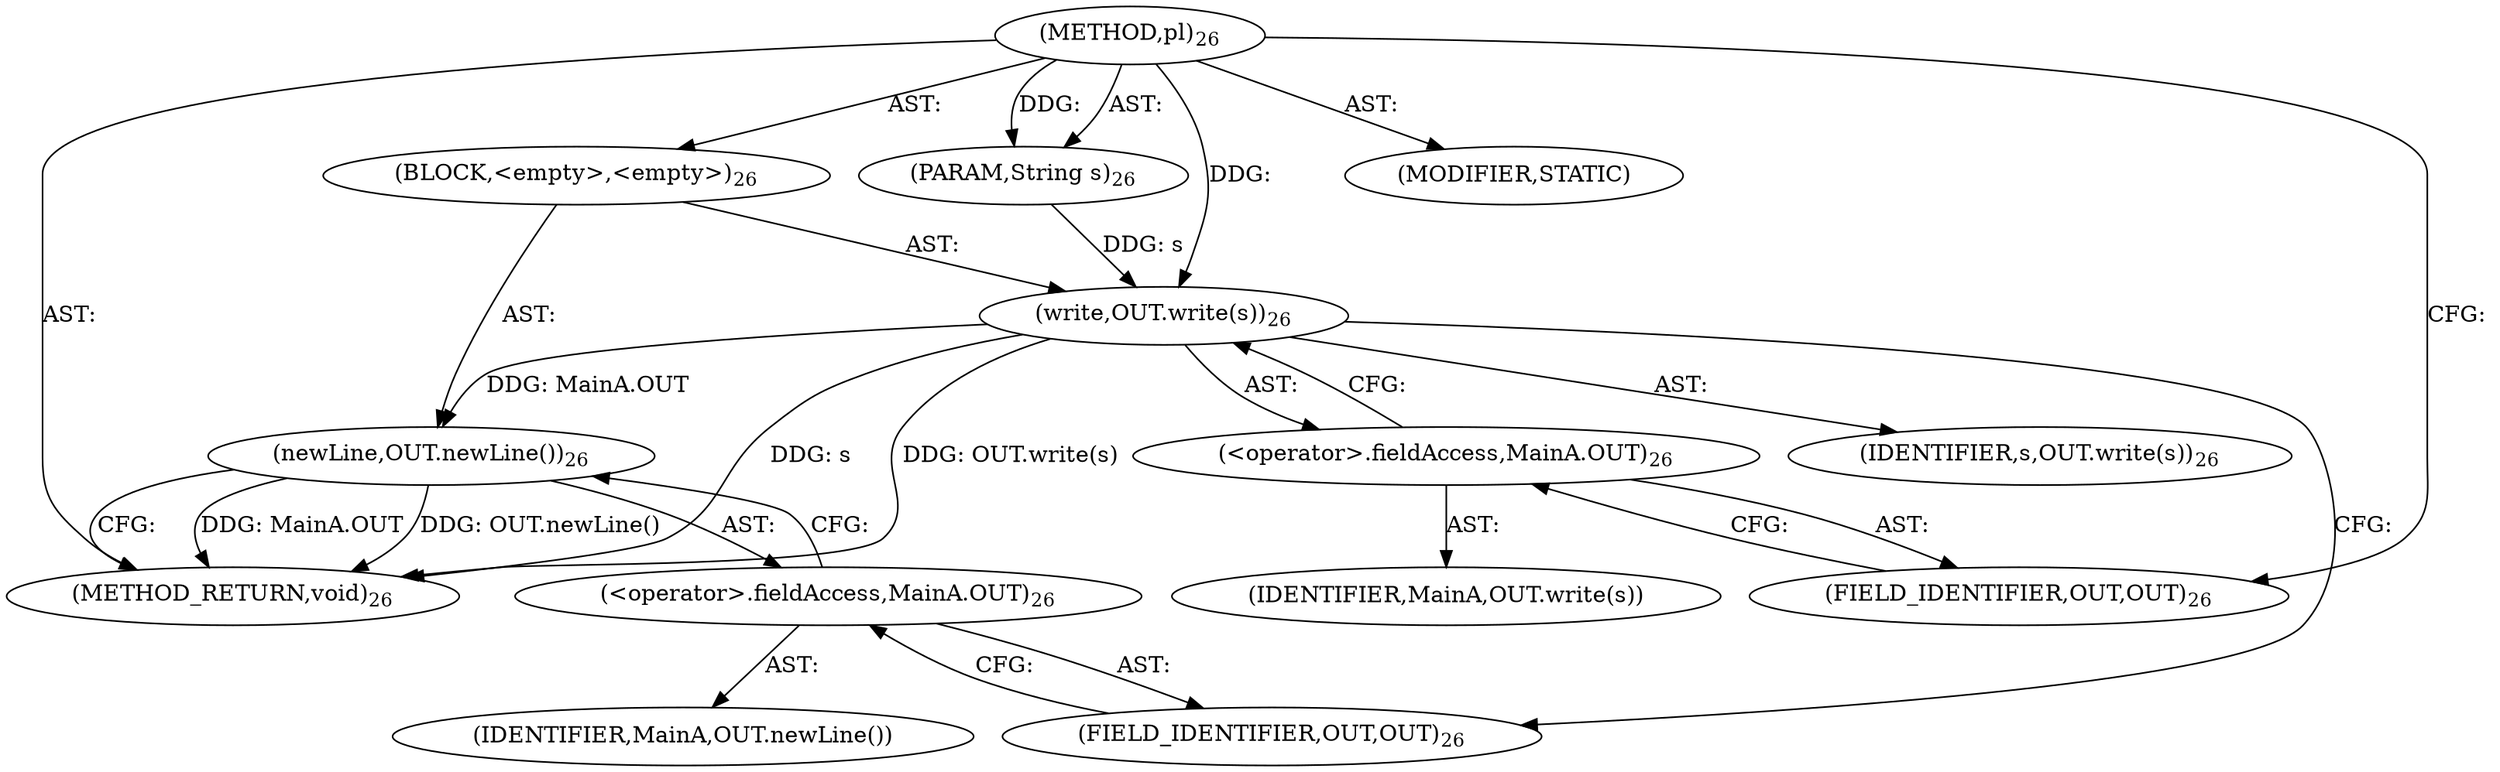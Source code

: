digraph "pl" {  
"32" [label = <(METHOD,pl)<SUB>26</SUB>> ]
"33" [label = <(PARAM,String s)<SUB>26</SUB>> ]
"34" [label = <(BLOCK,&lt;empty&gt;,&lt;empty&gt;)<SUB>26</SUB>> ]
"35" [label = <(write,OUT.write(s))<SUB>26</SUB>> ]
"36" [label = <(&lt;operator&gt;.fieldAccess,MainA.OUT)<SUB>26</SUB>> ]
"37" [label = <(IDENTIFIER,MainA,OUT.write(s))> ]
"38" [label = <(FIELD_IDENTIFIER,OUT,OUT)<SUB>26</SUB>> ]
"39" [label = <(IDENTIFIER,s,OUT.write(s))<SUB>26</SUB>> ]
"40" [label = <(newLine,OUT.newLine())<SUB>26</SUB>> ]
"41" [label = <(&lt;operator&gt;.fieldAccess,MainA.OUT)<SUB>26</SUB>> ]
"42" [label = <(IDENTIFIER,MainA,OUT.newLine())> ]
"43" [label = <(FIELD_IDENTIFIER,OUT,OUT)<SUB>26</SUB>> ]
"44" [label = <(MODIFIER,STATIC)> ]
"45" [label = <(METHOD_RETURN,void)<SUB>26</SUB>> ]
  "32" -> "33"  [ label = "AST: "] 
  "32" -> "34"  [ label = "AST: "] 
  "32" -> "44"  [ label = "AST: "] 
  "32" -> "45"  [ label = "AST: "] 
  "34" -> "35"  [ label = "AST: "] 
  "34" -> "40"  [ label = "AST: "] 
  "35" -> "36"  [ label = "AST: "] 
  "35" -> "39"  [ label = "AST: "] 
  "36" -> "37"  [ label = "AST: "] 
  "36" -> "38"  [ label = "AST: "] 
  "40" -> "41"  [ label = "AST: "] 
  "41" -> "42"  [ label = "AST: "] 
  "41" -> "43"  [ label = "AST: "] 
  "35" -> "43"  [ label = "CFG: "] 
  "40" -> "45"  [ label = "CFG: "] 
  "36" -> "35"  [ label = "CFG: "] 
  "41" -> "40"  [ label = "CFG: "] 
  "38" -> "36"  [ label = "CFG: "] 
  "43" -> "41"  [ label = "CFG: "] 
  "32" -> "38"  [ label = "CFG: "] 
  "35" -> "45"  [ label = "DDG: s"] 
  "35" -> "45"  [ label = "DDG: OUT.write(s)"] 
  "40" -> "45"  [ label = "DDG: MainA.OUT"] 
  "40" -> "45"  [ label = "DDG: OUT.newLine()"] 
  "32" -> "33"  [ label = "DDG: "] 
  "33" -> "35"  [ label = "DDG: s"] 
  "32" -> "35"  [ label = "DDG: "] 
  "35" -> "40"  [ label = "DDG: MainA.OUT"] 
}

